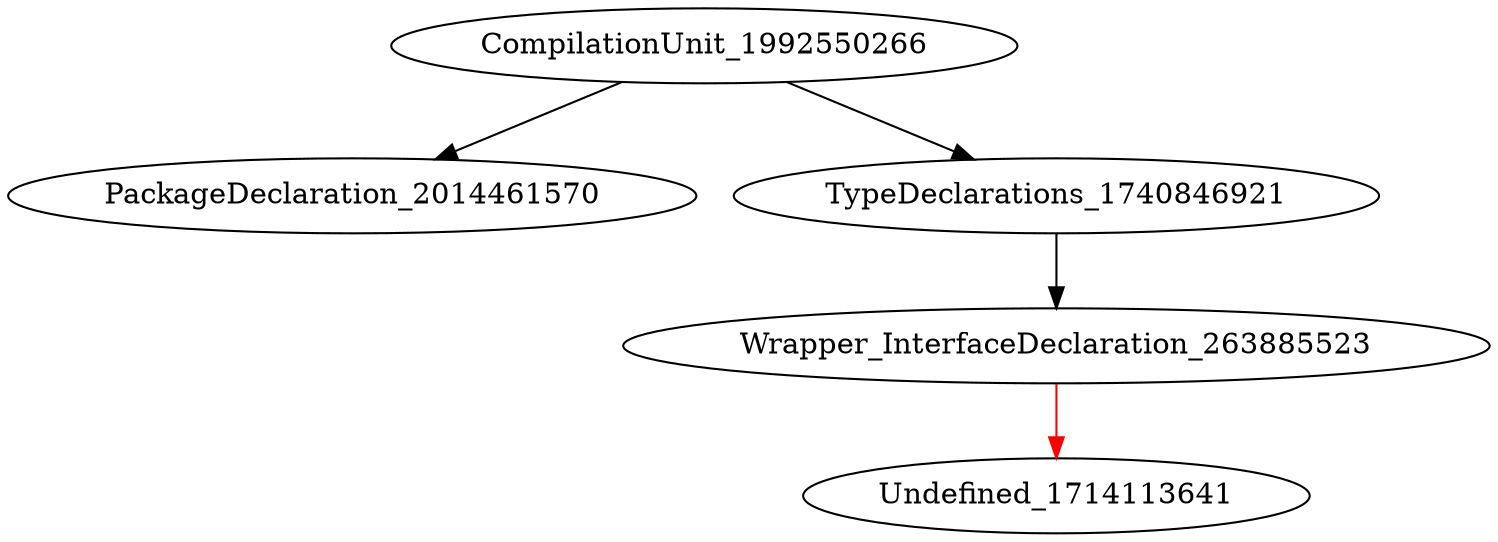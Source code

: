 digraph {
CompilationUnit_1992550266 -> PackageDeclaration_2014461570
CompilationUnit_1992550266 -> TypeDeclarations_1740846921
TypeDeclarations_1740846921 -> Wrapper_InterfaceDeclaration_263885523
Wrapper_InterfaceDeclaration_263885523 -> Undefined_1714113641 [color = red] 
}